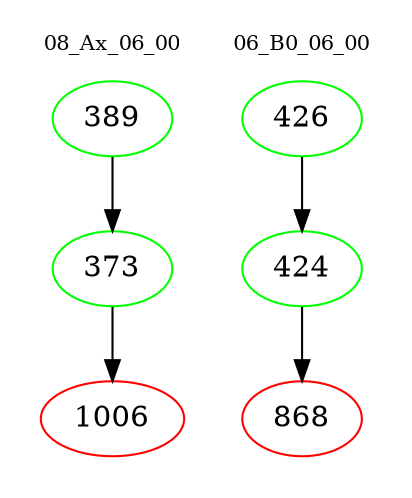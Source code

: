 digraph{
subgraph cluster_0 {
color = white
label = "08_Ax_06_00";
fontsize=10;
T0_389 [label="389", color="green"]
T0_389 -> T0_373 [color="black"]
T0_373 [label="373", color="green"]
T0_373 -> T0_1006 [color="black"]
T0_1006 [label="1006", color="red"]
}
subgraph cluster_1 {
color = white
label = "06_B0_06_00";
fontsize=10;
T1_426 [label="426", color="green"]
T1_426 -> T1_424 [color="black"]
T1_424 [label="424", color="green"]
T1_424 -> T1_868 [color="black"]
T1_868 [label="868", color="red"]
}
}
